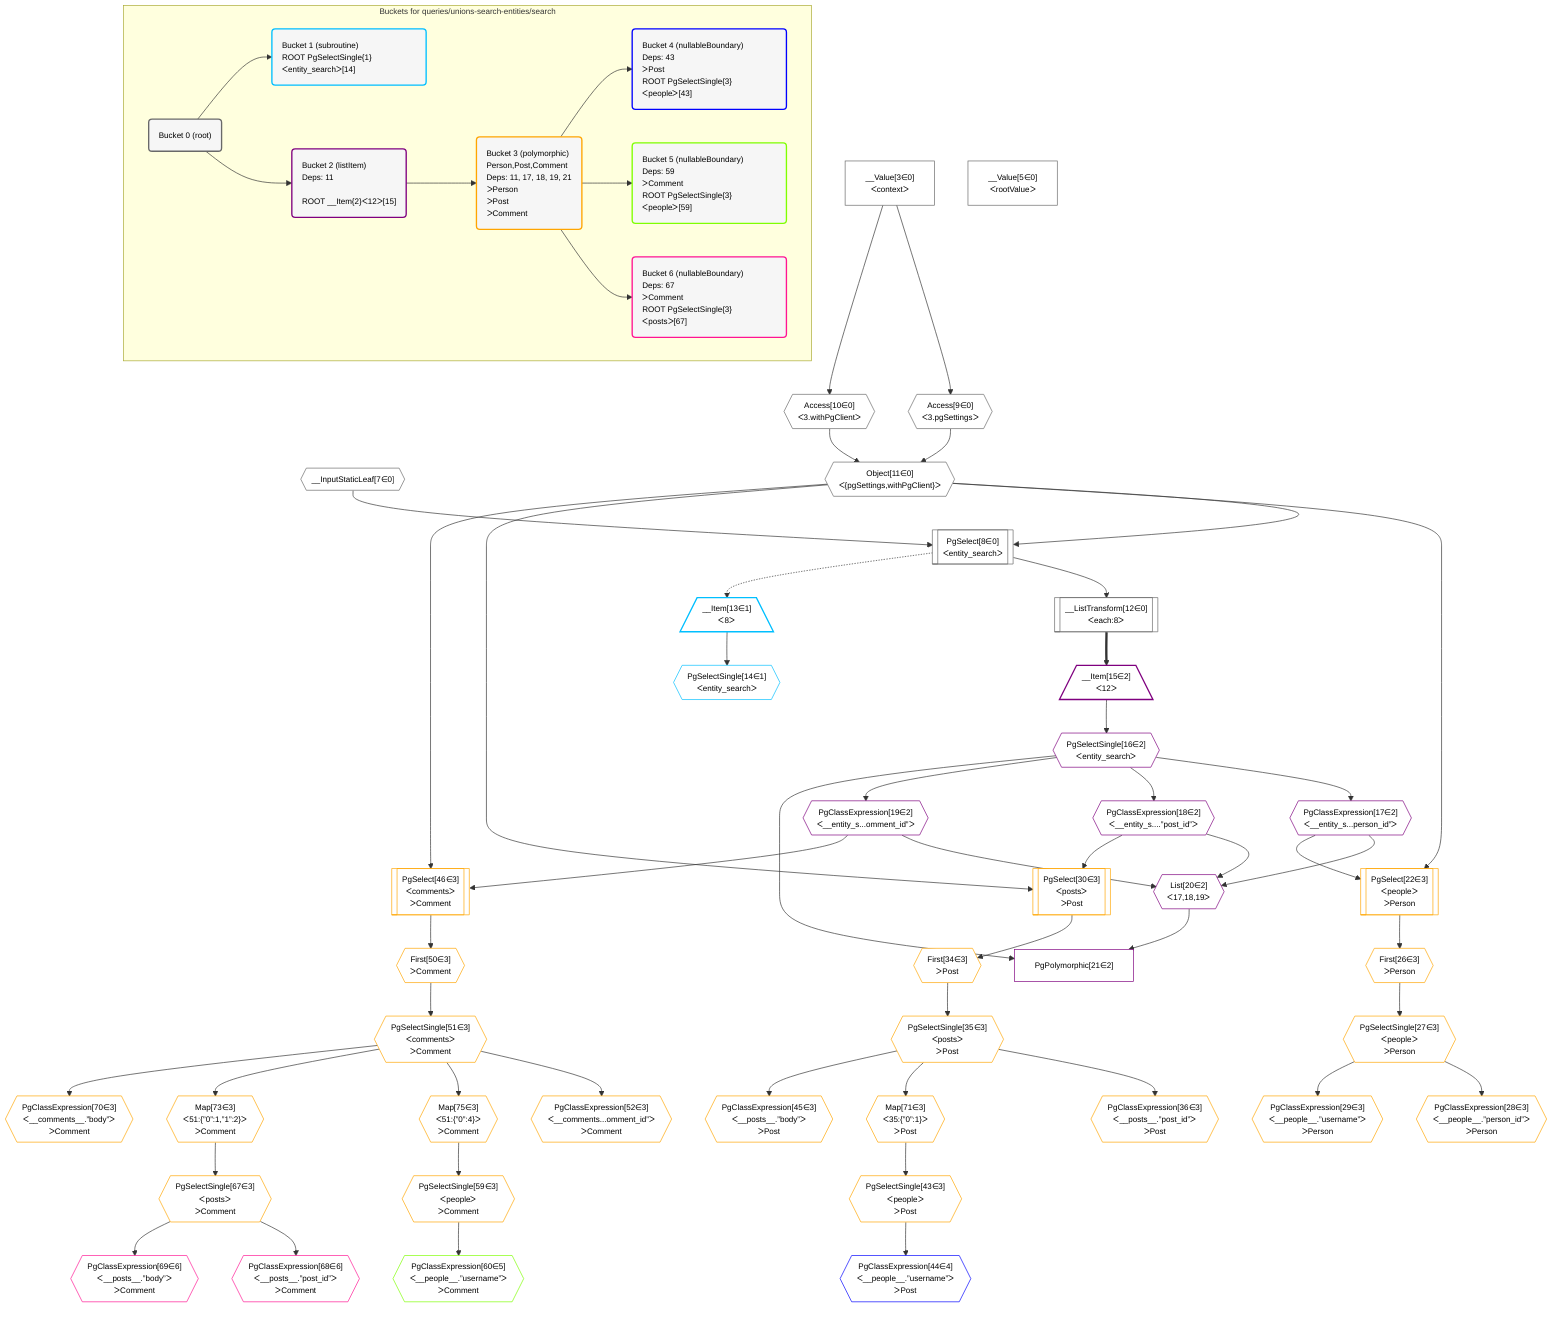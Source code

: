 %%{init: {'themeVariables': { 'fontSize': '12px'}}}%%
graph TD
    classDef path fill:#eee,stroke:#000,color:#000
    classDef plan fill:#fff,stroke-width:1px,color:#000
    classDef itemplan fill:#fff,stroke-width:2px,color:#000
    classDef unbatchedplan fill:#dff,stroke-width:1px,color:#000
    classDef sideeffectplan fill:#fcc,stroke-width:2px,color:#000
    classDef bucket fill:#f6f6f6,color:#000,stroke-width:2px,text-align:left


    %% define steps
    __Value3["__Value[3∈0]<br />ᐸcontextᐳ"]:::plan
    __Value5["__Value[5∈0]<br />ᐸrootValueᐳ"]:::plan
    __InputStaticLeaf7{{"__InputStaticLeaf[7∈0]"}}:::plan
    Access9{{"Access[9∈0]<br />ᐸ3.pgSettingsᐳ"}}:::plan
    Access10{{"Access[10∈0]<br />ᐸ3.withPgClientᐳ"}}:::plan
    Object11{{"Object[11∈0]<br />ᐸ{pgSettings,withPgClient}ᐳ"}}:::plan
    PgSelect8[["PgSelect[8∈0]<br />ᐸentity_searchᐳ"]]:::plan
    __ListTransform12[["__ListTransform[12∈0]<br />ᐸeach:8ᐳ"]]:::plan
    __Item13[/"__Item[13∈1]<br />ᐸ8ᐳ"\]:::itemplan
    PgSelectSingle14{{"PgSelectSingle[14∈1]<br />ᐸentity_searchᐳ"}}:::plan
    __Item15[/"__Item[15∈2]<br />ᐸ12ᐳ"\]:::itemplan
    PgSelectSingle16{{"PgSelectSingle[16∈2]<br />ᐸentity_searchᐳ"}}:::plan
    PgClassExpression17{{"PgClassExpression[17∈2]<br />ᐸ__entity_s...person_id”ᐳ"}}:::plan
    PgClassExpression18{{"PgClassExpression[18∈2]<br />ᐸ__entity_s....”post_id”ᐳ"}}:::plan
    PgClassExpression19{{"PgClassExpression[19∈2]<br />ᐸ__entity_s...omment_id”ᐳ"}}:::plan
    List20{{"List[20∈2]<br />ᐸ17,18,19ᐳ"}}:::plan
    PgPolymorphic21["PgPolymorphic[21∈2]"]:::plan
    PgSelect22[["PgSelect[22∈3]<br />ᐸpeopleᐳ<br />ᐳPerson"]]:::plan
    First26{{"First[26∈3]<br />ᐳPerson"}}:::plan
    PgSelectSingle27{{"PgSelectSingle[27∈3]<br />ᐸpeopleᐳ<br />ᐳPerson"}}:::plan
    PgClassExpression28{{"PgClassExpression[28∈3]<br />ᐸ__people__.”person_id”ᐳ<br />ᐳPerson"}}:::plan
    PgClassExpression29{{"PgClassExpression[29∈3]<br />ᐸ__people__.”username”ᐳ<br />ᐳPerson"}}:::plan
    PgSelect30[["PgSelect[30∈3]<br />ᐸpostsᐳ<br />ᐳPost"]]:::plan
    First34{{"First[34∈3]<br />ᐳPost"}}:::plan
    PgSelectSingle35{{"PgSelectSingle[35∈3]<br />ᐸpostsᐳ<br />ᐳPost"}}:::plan
    PgClassExpression36{{"PgClassExpression[36∈3]<br />ᐸ__posts__.”post_id”ᐳ<br />ᐳPost"}}:::plan
    Map71{{"Map[71∈3]<br />ᐸ35:{”0”:1}ᐳ<br />ᐳPost"}}:::plan
    PgSelectSingle43{{"PgSelectSingle[43∈3]<br />ᐸpeopleᐳ<br />ᐳPost"}}:::plan
    PgClassExpression44{{"PgClassExpression[44∈4]<br />ᐸ__people__.”username”ᐳ<br />ᐳPost"}}:::plan
    PgClassExpression45{{"PgClassExpression[45∈3]<br />ᐸ__posts__.”body”ᐳ<br />ᐳPost"}}:::plan
    PgSelect46[["PgSelect[46∈3]<br />ᐸcommentsᐳ<br />ᐳComment"]]:::plan
    First50{{"First[50∈3]<br />ᐳComment"}}:::plan
    PgSelectSingle51{{"PgSelectSingle[51∈3]<br />ᐸcommentsᐳ<br />ᐳComment"}}:::plan
    PgClassExpression52{{"PgClassExpression[52∈3]<br />ᐸ__comments...omment_id”ᐳ<br />ᐳComment"}}:::plan
    Map75{{"Map[75∈3]<br />ᐸ51:{”0”:4}ᐳ<br />ᐳComment"}}:::plan
    PgSelectSingle59{{"PgSelectSingle[59∈3]<br />ᐸpeopleᐳ<br />ᐳComment"}}:::plan
    PgClassExpression60{{"PgClassExpression[60∈5]<br />ᐸ__people__.”username”ᐳ<br />ᐳComment"}}:::plan
    Map73{{"Map[73∈3]<br />ᐸ51:{”0”:1,”1”:2}ᐳ<br />ᐳComment"}}:::plan
    PgSelectSingle67{{"PgSelectSingle[67∈3]<br />ᐸpostsᐳ<br />ᐳComment"}}:::plan
    PgClassExpression68{{"PgClassExpression[68∈6]<br />ᐸ__posts__.”post_id”ᐳ<br />ᐳComment"}}:::plan
    PgClassExpression69{{"PgClassExpression[69∈6]<br />ᐸ__posts__.”body”ᐳ<br />ᐳComment"}}:::plan
    PgClassExpression70{{"PgClassExpression[70∈3]<br />ᐸ__comments__.”body”ᐳ<br />ᐳComment"}}:::plan

    %% plan dependencies
    __Value3 --> Access9
    __Value3 --> Access10
    Access9 & Access10 --> Object11
    Object11 & __InputStaticLeaf7 --> PgSelect8
    PgSelect8 --> __ListTransform12
    PgSelect8 -.-> __Item13
    __Item13 --> PgSelectSingle14
    __ListTransform12 ==> __Item15
    __Item15 --> PgSelectSingle16
    PgSelectSingle16 --> PgClassExpression17
    PgSelectSingle16 --> PgClassExpression18
    PgSelectSingle16 --> PgClassExpression19
    PgClassExpression17 & PgClassExpression18 & PgClassExpression19 --> List20
    PgSelectSingle16 & List20 --> PgPolymorphic21
    Object11 & PgClassExpression17 --> PgSelect22
    PgSelect22 --> First26
    First26 --> PgSelectSingle27
    PgSelectSingle27 --> PgClassExpression28
    PgSelectSingle27 --> PgClassExpression29
    Object11 & PgClassExpression18 --> PgSelect30
    PgSelect30 --> First34
    First34 --> PgSelectSingle35
    PgSelectSingle35 --> PgClassExpression36
    PgSelectSingle35 --> Map71
    Map71 --> PgSelectSingle43
    PgSelectSingle43 --> PgClassExpression44
    PgSelectSingle35 --> PgClassExpression45
    Object11 & PgClassExpression19 --> PgSelect46
    PgSelect46 --> First50
    First50 --> PgSelectSingle51
    PgSelectSingle51 --> PgClassExpression52
    PgSelectSingle51 --> Map75
    Map75 --> PgSelectSingle59
    PgSelectSingle59 --> PgClassExpression60
    PgSelectSingle51 --> Map73
    Map73 --> PgSelectSingle67
    PgSelectSingle67 --> PgClassExpression68
    PgSelectSingle67 --> PgClassExpression69
    PgSelectSingle51 --> PgClassExpression70

    subgraph "Buckets for queries/unions-search-entities/search"
    Bucket0("Bucket 0 (root)"):::bucket
    classDef bucket0 stroke:#696969
    class Bucket0,__Value3,__Value5,__InputStaticLeaf7,PgSelect8,Access9,Access10,Object11,__ListTransform12 bucket0
    Bucket1("Bucket 1 (subroutine)<br />ROOT PgSelectSingle{1}ᐸentity_searchᐳ[14]"):::bucket
    classDef bucket1 stroke:#00bfff
    class Bucket1,__Item13,PgSelectSingle14 bucket1
    Bucket2("Bucket 2 (listItem)<br />Deps: 11<br /><br />ROOT __Item{2}ᐸ12ᐳ[15]"):::bucket
    classDef bucket2 stroke:#7f007f
    class Bucket2,__Item15,PgSelectSingle16,PgClassExpression17,PgClassExpression18,PgClassExpression19,List20,PgPolymorphic21 bucket2
    Bucket3("Bucket 3 (polymorphic)<br />Person,Post,Comment<br />Deps: 11, 17, 18, 19, 21<br />ᐳPerson<br />ᐳPost<br />ᐳComment"):::bucket
    classDef bucket3 stroke:#ffa500
    class Bucket3,PgSelect22,First26,PgSelectSingle27,PgClassExpression28,PgClassExpression29,PgSelect30,First34,PgSelectSingle35,PgClassExpression36,PgSelectSingle43,PgClassExpression45,PgSelect46,First50,PgSelectSingle51,PgClassExpression52,PgSelectSingle59,PgSelectSingle67,PgClassExpression70,Map71,Map73,Map75 bucket3
    Bucket4("Bucket 4 (nullableBoundary)<br />Deps: 43<br />ᐳPost<br />ROOT PgSelectSingle{3}ᐸpeopleᐳ[43]"):::bucket
    classDef bucket4 stroke:#0000ff
    class Bucket4,PgClassExpression44 bucket4
    Bucket5("Bucket 5 (nullableBoundary)<br />Deps: 59<br />ᐳComment<br />ROOT PgSelectSingle{3}ᐸpeopleᐳ[59]"):::bucket
    classDef bucket5 stroke:#7fff00
    class Bucket5,PgClassExpression60 bucket5
    Bucket6("Bucket 6 (nullableBoundary)<br />Deps: 67<br />ᐳComment<br />ROOT PgSelectSingle{3}ᐸpostsᐳ[67]"):::bucket
    classDef bucket6 stroke:#ff1493
    class Bucket6,PgClassExpression68,PgClassExpression69 bucket6
    Bucket0 --> Bucket1 & Bucket2
    Bucket2 --> Bucket3
    Bucket3 --> Bucket4 & Bucket5 & Bucket6
    end